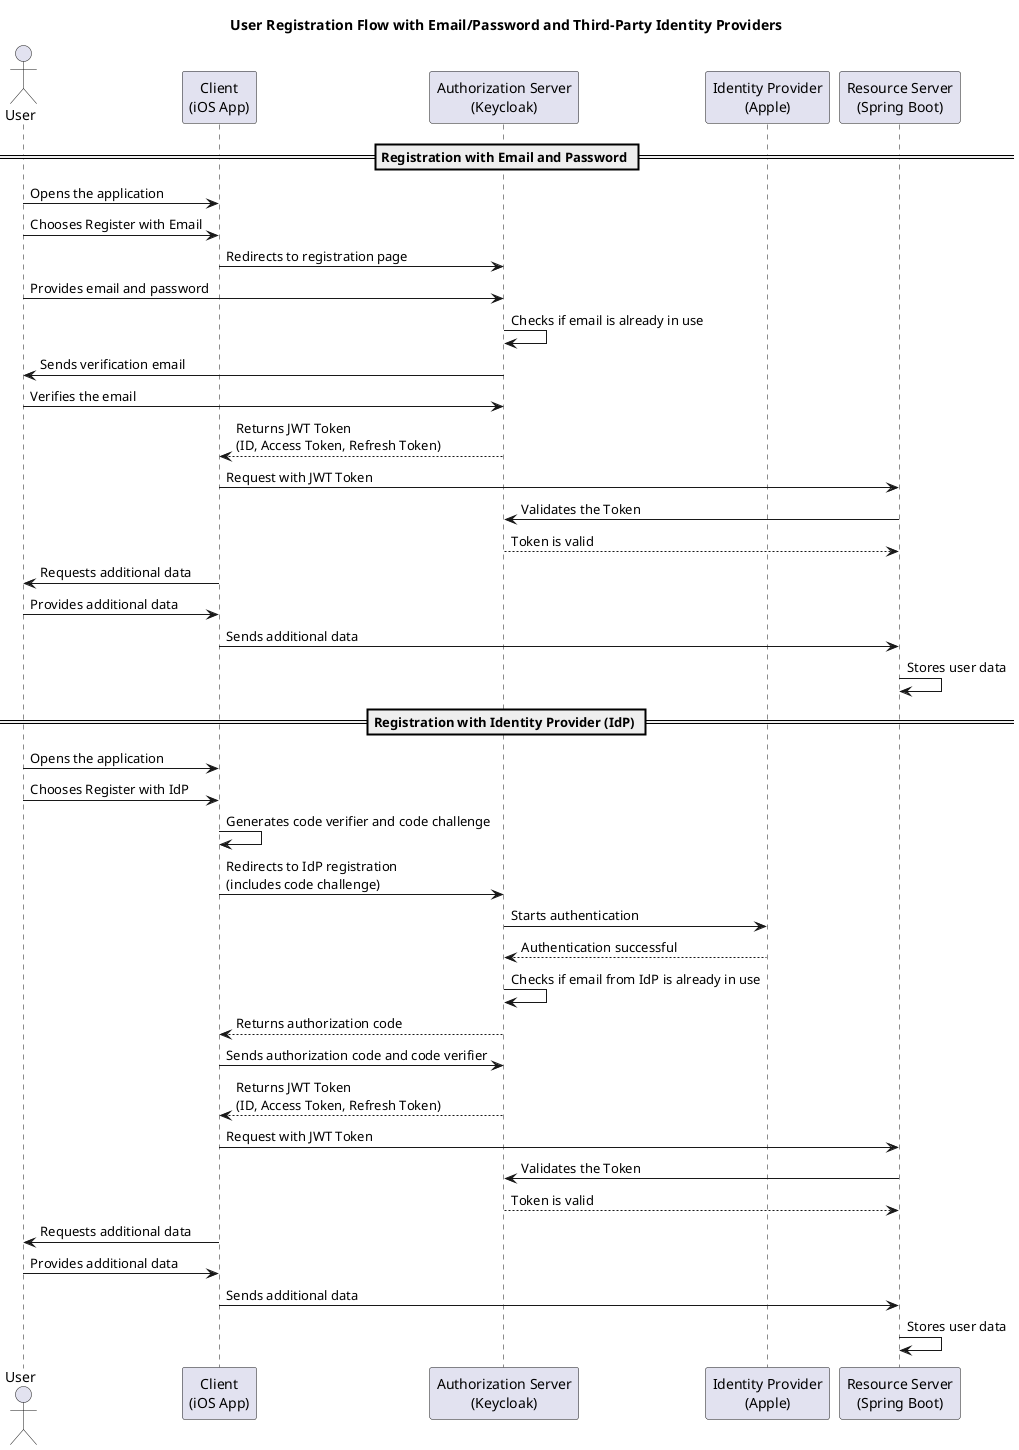 @startuml
title User Registration Flow with Email/Password and Third-Party Identity Providers

actor User
participant "Client\n(iOS App)" as App
participant "Authorization Server\n(Keycloak)" as AuthServer
participant "Identity Provider\n(Apple)" as IdP
participant "Resource Server\n(Spring Boot)" as API

== Registration with Email and Password ==

User -> App: Opens the application
User -> App: Chooses Register with Email
App -> AuthServer: Redirects to registration page
User -> AuthServer: Provides email and password
AuthServer -> AuthServer: Checks if email is already in use
AuthServer -> User: Sends verification email
User -> AuthServer: Verifies the email
AuthServer --> App: Returns JWT Token\n(ID, Access Token, Refresh Token)

App -> API: Request with JWT Token
API -> AuthServer: Validates the Token
AuthServer --> API: Token is valid

App -> User: Requests additional data
User -> App: Provides additional data
App -> API: Sends additional data
API -> API: Stores user data

== Registration with Identity Provider (IdP) ==

User -> App: Opens the application
User -> App: Chooses Register with IdP
App -> App: Generates code verifier and code challenge
App -> AuthServer: Redirects to IdP registration\n(includes code challenge)
AuthServer -> IdP: Starts authentication
IdP --> AuthServer: Authentication successful
AuthServer -> AuthServer: Checks if email from IdP is already in use
AuthServer --> App: Returns authorization code
App -> AuthServer: Sends authorization code and code verifier
AuthServer --> App: Returns JWT Token\n(ID, Access Token, Refresh Token)

App -> API: Request with JWT Token
API -> AuthServer: Validates the Token
AuthServer --> API: Token is valid

App -> User: Requests additional data
User -> App: Provides additional data
App -> API: Sends additional data
API -> API: Stores user data

@enduml

